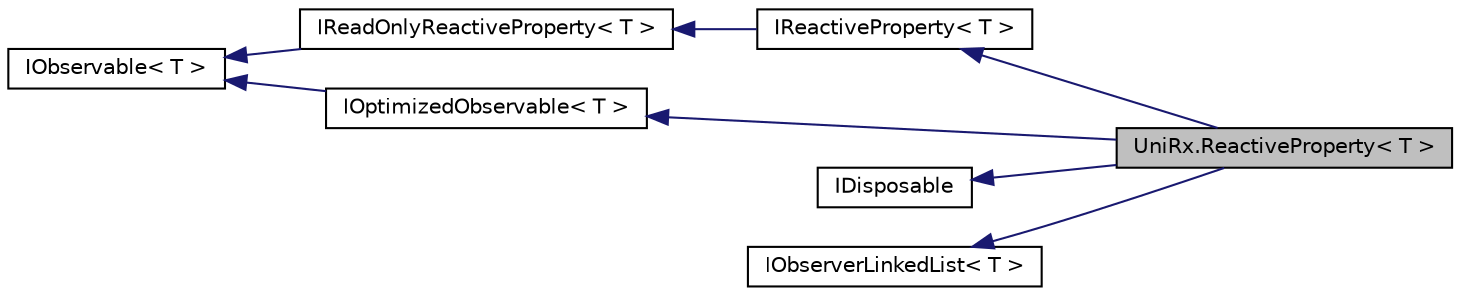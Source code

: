 digraph "UniRx.ReactiveProperty&lt; T &gt;"
{
 // LATEX_PDF_SIZE
  edge [fontname="Helvetica",fontsize="10",labelfontname="Helvetica",labelfontsize="10"];
  node [fontname="Helvetica",fontsize="10",shape=record];
  rankdir="LR";
  Node1 [label="UniRx.ReactiveProperty\< T \>",height=0.2,width=0.4,color="black", fillcolor="grey75", style="filled", fontcolor="black",tooltip="Lightweight property broker."];
  Node2 -> Node1 [dir="back",color="midnightblue",fontsize="10",style="solid",fontname="Helvetica"];
  Node2 [label="IReactiveProperty\< T \>",height=0.2,width=0.4,color="black", fillcolor="white", style="filled",URL="$interface_uni_rx_1_1_i_reactive_property.html",tooltip=" "];
  Node3 -> Node2 [dir="back",color="midnightblue",fontsize="10",style="solid",fontname="Helvetica"];
  Node3 [label="IReadOnlyReactiveProperty\< T \>",height=0.2,width=0.4,color="black", fillcolor="white", style="filled",URL="$interface_uni_rx_1_1_i_read_only_reactive_property.html",tooltip=" "];
  Node4 -> Node3 [dir="back",color="midnightblue",fontsize="10",style="solid",fontname="Helvetica"];
  Node4 [label="IObservable\< T \>",height=0.2,width=0.4,color="black", fillcolor="white", style="filled",URL="$interface_uni_rx_1_1_i_observable.html",tooltip=" "];
  Node5 -> Node1 [dir="back",color="midnightblue",fontsize="10",style="solid",fontname="Helvetica"];
  Node5 [label="IDisposable",height=0.2,width=0.4,color="black", fillcolor="white", style="filled",tooltip=" "];
  Node6 -> Node1 [dir="back",color="midnightblue",fontsize="10",style="solid",fontname="Helvetica"];
  Node6 [label="IOptimizedObservable\< T \>",height=0.2,width=0.4,color="black", fillcolor="white", style="filled",URL="$interface_uni_rx_1_1_i_optimized_observable.html",tooltip=" "];
  Node4 -> Node6 [dir="back",color="midnightblue",fontsize="10",style="solid",fontname="Helvetica"];
  Node7 -> Node1 [dir="back",color="midnightblue",fontsize="10",style="solid",fontname="Helvetica"];
  Node7 [label="IObserverLinkedList\< T \>",height=0.2,width=0.4,color="black", fillcolor="white", style="filled",tooltip=" "];
}
